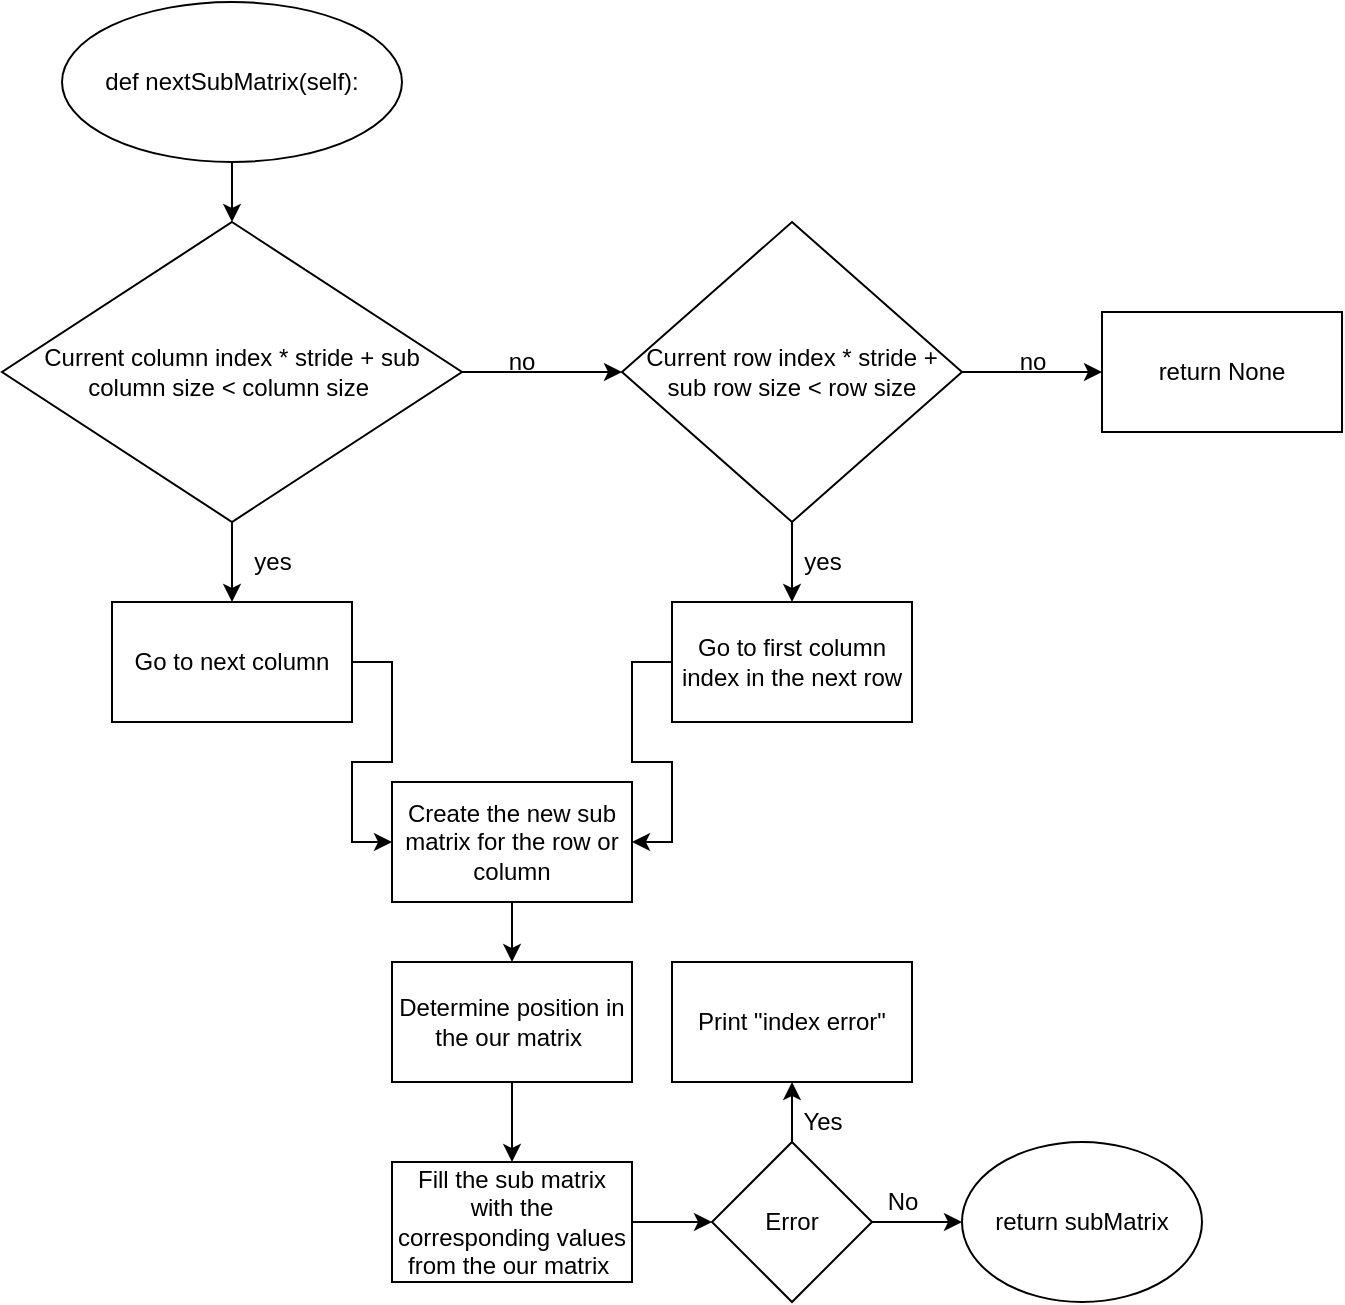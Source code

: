 <mxfile version="13.8.0" type="google"><diagram id="PvnZ82xtrFWP6s7oyOou" name="Page-1"><mxGraphModel dx="509" dy="480" grid="1" gridSize="10" guides="1" tooltips="1" connect="1" arrows="1" fold="1" page="1" pageScale="1" pageWidth="850" pageHeight="1100" math="0" shadow="0"><root><mxCell id="0"/><mxCell id="1" parent="0"/><mxCell id="Pc-qDg6pAYqVVeMtupqE-13" value="" style="edgeStyle=orthogonalEdgeStyle;rounded=0;orthogonalLoop=1;jettySize=auto;html=1;" edge="1" parent="1" source="Pc-qDg6pAYqVVeMtupqE-1" target="Pc-qDg6pAYqVVeMtupqE-2"><mxGeometry relative="1" as="geometry"/></mxCell><mxCell id="Pc-qDg6pAYqVVeMtupqE-1" value="def nextSubMatrix(self):" style="ellipse;whiteSpace=wrap;html=1;" vertex="1" parent="1"><mxGeometry x="200" y="210" width="170" height="80" as="geometry"/></mxCell><mxCell id="Pc-qDg6pAYqVVeMtupqE-7" value="" style="edgeStyle=orthogonalEdgeStyle;rounded=0;orthogonalLoop=1;jettySize=auto;html=1;" edge="1" parent="1" source="Pc-qDg6pAYqVVeMtupqE-2" target="Pc-qDg6pAYqVVeMtupqE-6"><mxGeometry relative="1" as="geometry"/></mxCell><mxCell id="Pc-qDg6pAYqVVeMtupqE-2" value="Current column index * stride + sub column size &amp;lt; column size&amp;nbsp;" style="rhombus;whiteSpace=wrap;html=1;" vertex="1" parent="1"><mxGeometry x="170" y="320" width="230" height="150" as="geometry"/></mxCell><mxCell id="Pc-qDg6pAYqVVeMtupqE-9" value="" style="edgeStyle=orthogonalEdgeStyle;rounded=0;orthogonalLoop=1;jettySize=auto;html=1;" edge="1" parent="1" source="Pc-qDg6pAYqVVeMtupqE-3" target="Pc-qDg6pAYqVVeMtupqE-8"><mxGeometry relative="1" as="geometry"/></mxCell><mxCell id="Pc-qDg6pAYqVVeMtupqE-11" value="" style="edgeStyle=orthogonalEdgeStyle;rounded=0;orthogonalLoop=1;jettySize=auto;html=1;" edge="1" parent="1" source="Pc-qDg6pAYqVVeMtupqE-3" target="Pc-qDg6pAYqVVeMtupqE-10"><mxGeometry relative="1" as="geometry"/></mxCell><mxCell id="Pc-qDg6pAYqVVeMtupqE-3" value="Current row index * stride + sub row size &amp;lt; row size" style="rhombus;whiteSpace=wrap;html=1;" vertex="1" parent="1"><mxGeometry x="480" y="320" width="170" height="150" as="geometry"/></mxCell><mxCell id="Pc-qDg6pAYqVVeMtupqE-4" value="" style="edgeStyle=orthogonalEdgeStyle;rounded=0;orthogonalLoop=1;jettySize=auto;html=1;" edge="1" parent="1" source="Pc-qDg6pAYqVVeMtupqE-2" target="Pc-qDg6pAYqVVeMtupqE-3"><mxGeometry relative="1" as="geometry"/></mxCell><mxCell id="Pc-qDg6pAYqVVeMtupqE-5" value="no" style="text;html=1;strokeColor=none;fillColor=none;align=center;verticalAlign=middle;whiteSpace=wrap;rounded=0;" vertex="1" parent="1"><mxGeometry x="410" y="380" width="40" height="20" as="geometry"/></mxCell><mxCell id="Pc-qDg6pAYqVVeMtupqE-19" style="edgeStyle=orthogonalEdgeStyle;rounded=0;orthogonalLoop=1;jettySize=auto;html=1;entryX=0;entryY=0.5;entryDx=0;entryDy=0;" edge="1" parent="1" source="Pc-qDg6pAYqVVeMtupqE-6" target="Pc-qDg6pAYqVVeMtupqE-18"><mxGeometry relative="1" as="geometry"/></mxCell><mxCell id="Pc-qDg6pAYqVVeMtupqE-6" value="Go to next column" style="whiteSpace=wrap;html=1;" vertex="1" parent="1"><mxGeometry x="225" y="510" width="120" height="60" as="geometry"/></mxCell><mxCell id="Pc-qDg6pAYqVVeMtupqE-20" style="edgeStyle=orthogonalEdgeStyle;rounded=0;orthogonalLoop=1;jettySize=auto;html=1;entryX=1;entryY=0.5;entryDx=0;entryDy=0;" edge="1" parent="1" source="Pc-qDg6pAYqVVeMtupqE-8" target="Pc-qDg6pAYqVVeMtupqE-18"><mxGeometry relative="1" as="geometry"/></mxCell><mxCell id="Pc-qDg6pAYqVVeMtupqE-8" value="Go to first column index in the next row" style="whiteSpace=wrap;html=1;" vertex="1" parent="1"><mxGeometry x="505" y="510" width="120" height="60" as="geometry"/></mxCell><mxCell id="Pc-qDg6pAYqVVeMtupqE-10" value="return None" style="whiteSpace=wrap;html=1;" vertex="1" parent="1"><mxGeometry x="720" y="365" width="120" height="60" as="geometry"/></mxCell><mxCell id="Pc-qDg6pAYqVVeMtupqE-14" value="yes" style="text;html=1;align=center;verticalAlign=middle;resizable=0;points=[];autosize=1;" vertex="1" parent="1"><mxGeometry x="290" y="480" width="30" height="20" as="geometry"/></mxCell><mxCell id="Pc-qDg6pAYqVVeMtupqE-15" value="yes" style="text;html=1;align=center;verticalAlign=middle;resizable=0;points=[];autosize=1;" vertex="1" parent="1"><mxGeometry x="565" y="480" width="30" height="20" as="geometry"/></mxCell><mxCell id="Pc-qDg6pAYqVVeMtupqE-16" value="no" style="text;html=1;align=center;verticalAlign=middle;resizable=0;points=[];autosize=1;" vertex="1" parent="1"><mxGeometry x="670" y="380" width="30" height="20" as="geometry"/></mxCell><mxCell id="Pc-qDg6pAYqVVeMtupqE-26" value="" style="edgeStyle=orthogonalEdgeStyle;rounded=0;orthogonalLoop=1;jettySize=auto;html=1;" edge="1" parent="1" source="Pc-qDg6pAYqVVeMtupqE-18" target="Pc-qDg6pAYqVVeMtupqE-25"><mxGeometry relative="1" as="geometry"/></mxCell><mxCell id="Pc-qDg6pAYqVVeMtupqE-18" value="Create the new sub matrix for the row or column" style="rounded=0;whiteSpace=wrap;html=1;" vertex="1" parent="1"><mxGeometry x="365" y="600" width="120" height="60" as="geometry"/></mxCell><mxCell id="Pc-qDg6pAYqVVeMtupqE-21" value="return subMatrix" style="ellipse;whiteSpace=wrap;html=1;rounded=0;" vertex="1" parent="1"><mxGeometry x="650" y="780" width="120" height="80" as="geometry"/></mxCell><mxCell id="Pc-qDg6pAYqVVeMtupqE-29" value="" style="edgeStyle=orthogonalEdgeStyle;rounded=0;orthogonalLoop=1;jettySize=auto;html=1;" edge="1" parent="1" source="Pc-qDg6pAYqVVeMtupqE-25" target="Pc-qDg6pAYqVVeMtupqE-28"><mxGeometry relative="1" as="geometry"/></mxCell><mxCell id="Pc-qDg6pAYqVVeMtupqE-25" value="Determine position in the our matrix&amp;nbsp;" style="whiteSpace=wrap;html=1;rounded=0;" vertex="1" parent="1"><mxGeometry x="365" y="690" width="120" height="60" as="geometry"/></mxCell><mxCell id="Pc-qDg6pAYqVVeMtupqE-31" value="" style="edgeStyle=orthogonalEdgeStyle;rounded=0;orthogonalLoop=1;jettySize=auto;html=1;" edge="1" parent="1" source="Pc-qDg6pAYqVVeMtupqE-28" target="Pc-qDg6pAYqVVeMtupqE-30"><mxGeometry relative="1" as="geometry"/></mxCell><mxCell id="Pc-qDg6pAYqVVeMtupqE-28" value="Fill the sub matrix with the corresponding values from the our matrix&amp;nbsp;" style="whiteSpace=wrap;html=1;rounded=0;" vertex="1" parent="1"><mxGeometry x="365" y="790" width="120" height="60" as="geometry"/></mxCell><mxCell id="Pc-qDg6pAYqVVeMtupqE-33" value="" style="edgeStyle=orthogonalEdgeStyle;rounded=0;orthogonalLoop=1;jettySize=auto;html=1;" edge="1" parent="1" source="Pc-qDg6pAYqVVeMtupqE-30" target="Pc-qDg6pAYqVVeMtupqE-32"><mxGeometry relative="1" as="geometry"/></mxCell><mxCell id="Pc-qDg6pAYqVVeMtupqE-39" value="" style="edgeStyle=orthogonalEdgeStyle;rounded=0;orthogonalLoop=1;jettySize=auto;html=1;" edge="1" parent="1" source="Pc-qDg6pAYqVVeMtupqE-30" target="Pc-qDg6pAYqVVeMtupqE-21"><mxGeometry relative="1" as="geometry"/></mxCell><mxCell id="Pc-qDg6pAYqVVeMtupqE-30" value="Error" style="rhombus;whiteSpace=wrap;html=1;rounded=0;" vertex="1" parent="1"><mxGeometry x="525" y="780" width="80" height="80" as="geometry"/></mxCell><mxCell id="Pc-qDg6pAYqVVeMtupqE-32" value="Print &quot;index error&quot;" style="whiteSpace=wrap;html=1;rounded=0;" vertex="1" parent="1"><mxGeometry x="505" y="690" width="120" height="60" as="geometry"/></mxCell><mxCell id="Pc-qDg6pAYqVVeMtupqE-34" value="Yes" style="text;html=1;align=center;verticalAlign=middle;resizable=0;points=[];autosize=1;" vertex="1" parent="1"><mxGeometry x="560" y="760" width="40" height="20" as="geometry"/></mxCell><mxCell id="Pc-qDg6pAYqVVeMtupqE-41" value="No" style="text;html=1;align=center;verticalAlign=middle;resizable=0;points=[];autosize=1;" vertex="1" parent="1"><mxGeometry x="605" y="800" width="30" height="20" as="geometry"/></mxCell></root></mxGraphModel></diagram></mxfile>